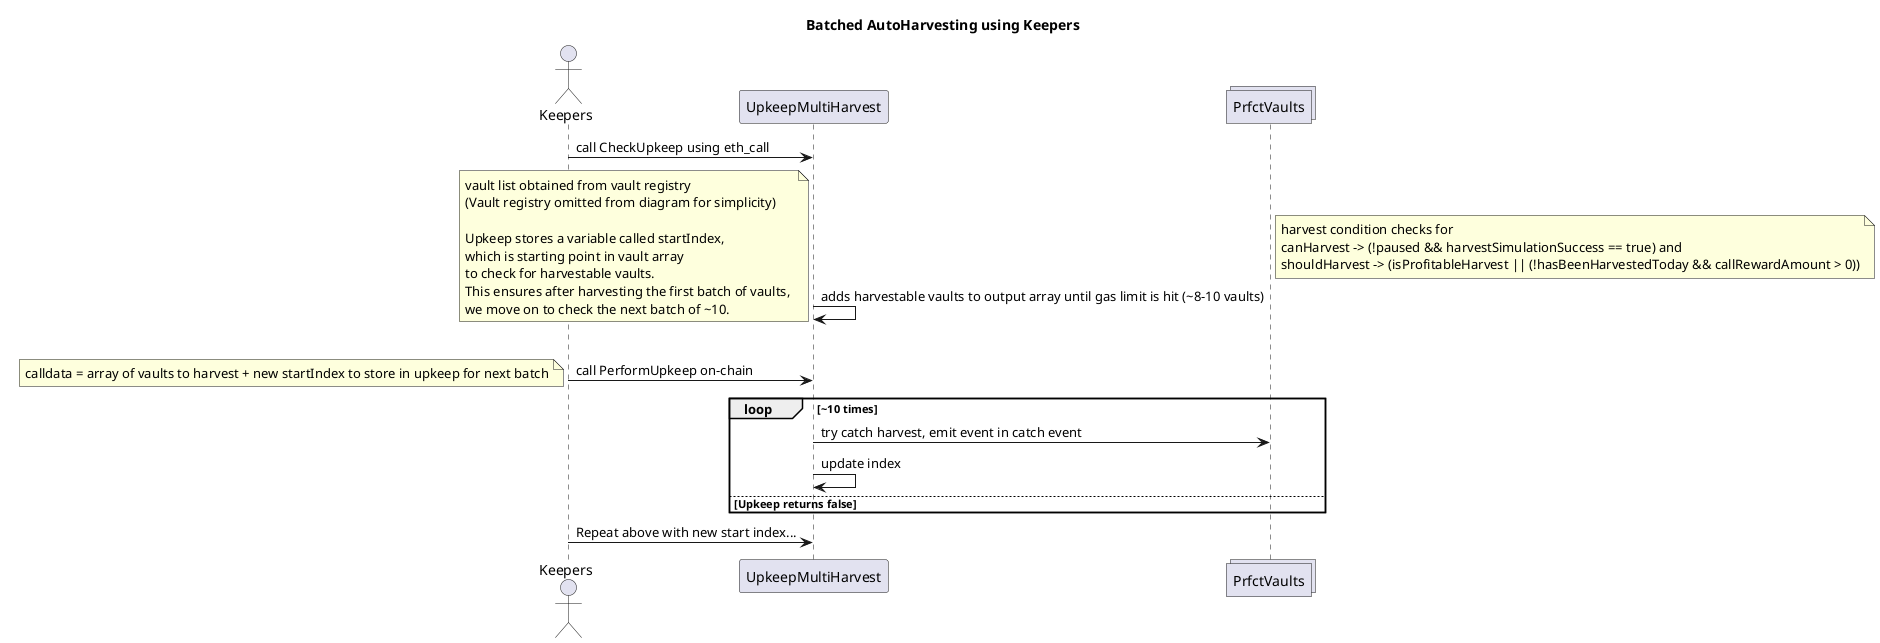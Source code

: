 @startuml Batched AutoHarvesting using Keepers
title Batched AutoHarvesting using Keepers

actor Keepers
participant UpkeepMultiHarvest as Upkeep
collections PrfctVaults

Keepers->Upkeep: call CheckUpkeep using eth_call
Upkeep->Upkeep: adds harvestable vaults to output array until gas limit is hit (~8-10 vaults)
note left
vault list obtained from vault registry
(Vault registry omitted from diagram for simplicity)

Upkeep stores a variable called startIndex, 
which is starting point in vault array
to check for harvestable vaults. 
This ensures after harvesting the first batch of vaults, 
we move on to check the next batch of ~10.
end note
note right
harvest condition checks for 
canHarvest -> (!paused && harvestSimulationSuccess == true) and 
shouldHarvest -> (isProfitableHarvest || (!hasBeenHarvestedToday && callRewardAmount > 0))
end note
alt Upkeep returns true
    Keepers->Upkeep: call PerformUpkeep on-chain
    note left: calldata = array of vaults to harvest + new startIndex to store in upkeep for next batch
    loop ~10 times
        Upkeep->PrfctVaults: try catch harvest, emit event in catch event
    Upkeep->Upkeep: update index
else Upkeep returns false
    note left: do nothing
end
Keepers->Upkeep: Repeat above with new start index...
@enduml
